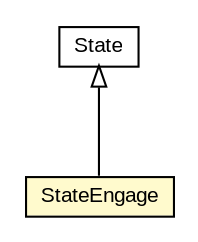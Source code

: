 #!/usr/local/bin/dot
#
# Class diagram 
# Generated by UMLGraph version 5.1 (http://www.umlgraph.org/)
#

digraph G {
	edge [fontname="arial",fontsize=10,labelfontname="arial",labelfontsize=10];
	node [fontname="arial",fontsize=10,shape=plaintext];
	nodesep=0.25;
	ranksep=0.5;
	// com.mycompany.ut2004afia.StateEngage
	c23 [label=<<table title="com.mycompany.ut2004afia.StateEngage" border="0" cellborder="1" cellspacing="0" cellpadding="2" port="p" bgcolor="lemonChiffon" href="./StateEngage.html">
		<tr><td><table border="0" cellspacing="0" cellpadding="1">
<tr><td align="center" balign="center"> StateEngage </td></tr>
		</table></td></tr>
		</table>>, fontname="arial", fontcolor="black", fontsize=10.0];
	// com.mycompany.ut2004afia.State
	c24 [label=<<table title="com.mycompany.ut2004afia.State" border="0" cellborder="1" cellspacing="0" cellpadding="2" port="p" href="./State.html">
		<tr><td><table border="0" cellspacing="0" cellpadding="1">
<tr><td align="center" balign="center"> State </td></tr>
		</table></td></tr>
		</table>>, fontname="arial", fontcolor="black", fontsize=10.0];
	//com.mycompany.ut2004afia.StateEngage extends com.mycompany.ut2004afia.State
	c24:p -> c23:p [dir=back,arrowtail=empty];
}

